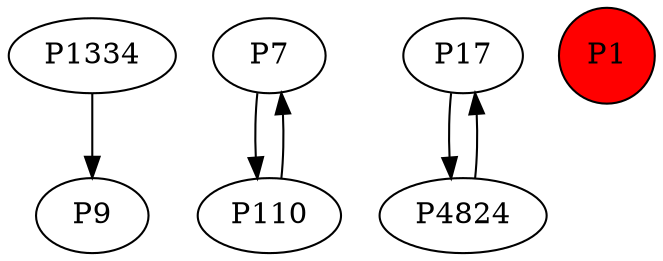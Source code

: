 digraph {
	P1334 -> P9
	P7 -> P110
	P17 -> P4824
	P4824 -> P17
	P110 -> P7
	P1 [shape=circle]
	P1 [style=filled]
	P1 [fillcolor=red]
}